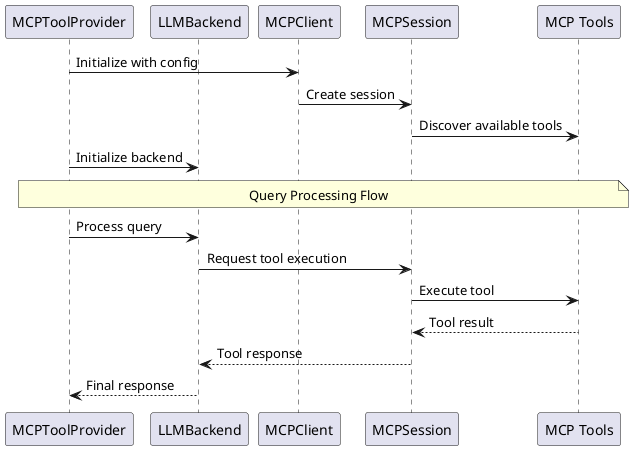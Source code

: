 @startuml
participant "MCPToolProvider" as Client
participant "LLMBackend" as LLM
participant "MCPClient" as MCP
participant "MCPSession" as Session
participant "MCP Tools" as Tools

Client -> MCP: Initialize with config
MCP -> Session: Create session
Session -> Tools: Discover available tools
Client -> LLM: Initialize backend

note over Client, Tools: Query Processing Flow
Client -> LLM: Process query
LLM -> Session: Request tool execution
Session -> Tools: Execute tool
Tools --> Session: Tool result
Session --> LLM: Tool response
LLM --> Client: Final response
@enduml 